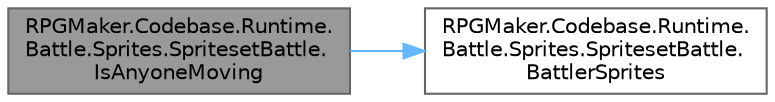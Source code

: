 digraph "RPGMaker.Codebase.Runtime.Battle.Sprites.SpritesetBattle.IsAnyoneMoving"
{
 // LATEX_PDF_SIZE
  bgcolor="transparent";
  edge [fontname=Helvetica,fontsize=10,labelfontname=Helvetica,labelfontsize=10];
  node [fontname=Helvetica,fontsize=10,shape=box,height=0.2,width=0.4];
  rankdir="LR";
  Node1 [id="Node000001",label="RPGMaker.Codebase.Runtime.\lBattle.Sprites.SpritesetBattle.\lIsAnyoneMoving",height=0.2,width=0.4,color="gray40", fillcolor="grey60", style="filled", fontcolor="black",tooltip="😁 バトル画面に存在する全ての敵、アクターの中で、移動中のものが存在するか？"];
  Node1 -> Node2 [id="edge1_Node000001_Node000002",color="steelblue1",style="solid",tooltip=" "];
  Node2 [id="Node000002",label="RPGMaker.Codebase.Runtime.\lBattle.Sprites.SpritesetBattle.\lBattlerSprites",height=0.2,width=0.4,color="grey40", fillcolor="white", style="filled",URL="$de/ddd/class_r_p_g_maker_1_1_codebase_1_1_runtime_1_1_battle_1_1_sprites_1_1_spriteset_battle.html#a188c6aefb7b325452ac6bc4aafc9f379",tooltip="😁 バトル画面に存在する全ての敵、アクターのSpriteBattleデータを返却"];
}
